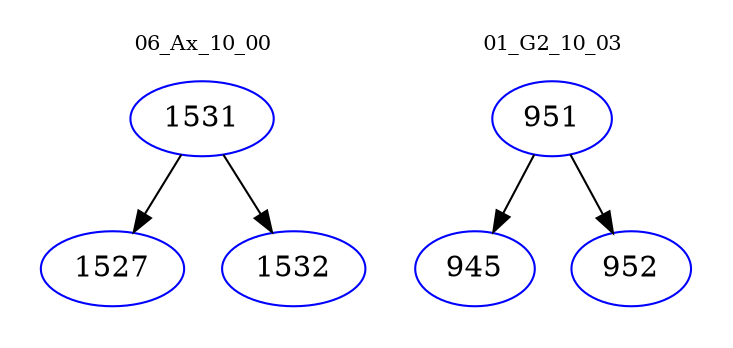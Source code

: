 digraph{
subgraph cluster_0 {
color = white
label = "06_Ax_10_00";
fontsize=10;
T0_1531 [label="1531", color="blue"]
T0_1531 -> T0_1527 [color="black"]
T0_1527 [label="1527", color="blue"]
T0_1531 -> T0_1532 [color="black"]
T0_1532 [label="1532", color="blue"]
}
subgraph cluster_1 {
color = white
label = "01_G2_10_03";
fontsize=10;
T1_951 [label="951", color="blue"]
T1_951 -> T1_945 [color="black"]
T1_945 [label="945", color="blue"]
T1_951 -> T1_952 [color="black"]
T1_952 [label="952", color="blue"]
}
}
